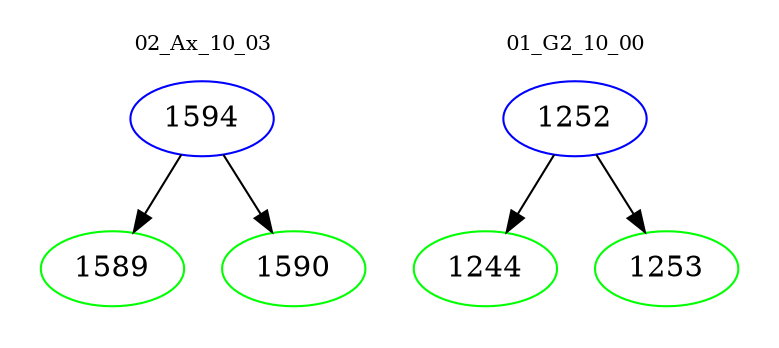 digraph{
subgraph cluster_0 {
color = white
label = "02_Ax_10_03";
fontsize=10;
T0_1594 [label="1594", color="blue"]
T0_1594 -> T0_1589 [color="black"]
T0_1589 [label="1589", color="green"]
T0_1594 -> T0_1590 [color="black"]
T0_1590 [label="1590", color="green"]
}
subgraph cluster_1 {
color = white
label = "01_G2_10_00";
fontsize=10;
T1_1252 [label="1252", color="blue"]
T1_1252 -> T1_1244 [color="black"]
T1_1244 [label="1244", color="green"]
T1_1252 -> T1_1253 [color="black"]
T1_1253 [label="1253", color="green"]
}
}
